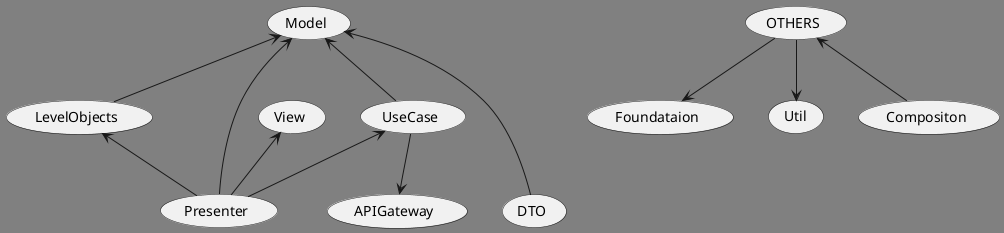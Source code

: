 @startuml Project
skinparam backgroundColor gray

    ' -----------------
    ' 依存関係

    (Presenter) -up-> (Model)
    (Presenter) -up-> (View)
    (Presenter) -up-> (UseCase)
    (Presenter) -up-> (LevelObjects)

    (LevelObjects) -up-> (Model)

    (UseCase) -up-> (Model)
    (UseCase) --> (APIGateway)

    (DTO) --up-> (Model)





(OTHERS) --> (Foundataion)
(OTHERS) --> (Util)
(OTHERS) <-- (Compositon)



@enduml
